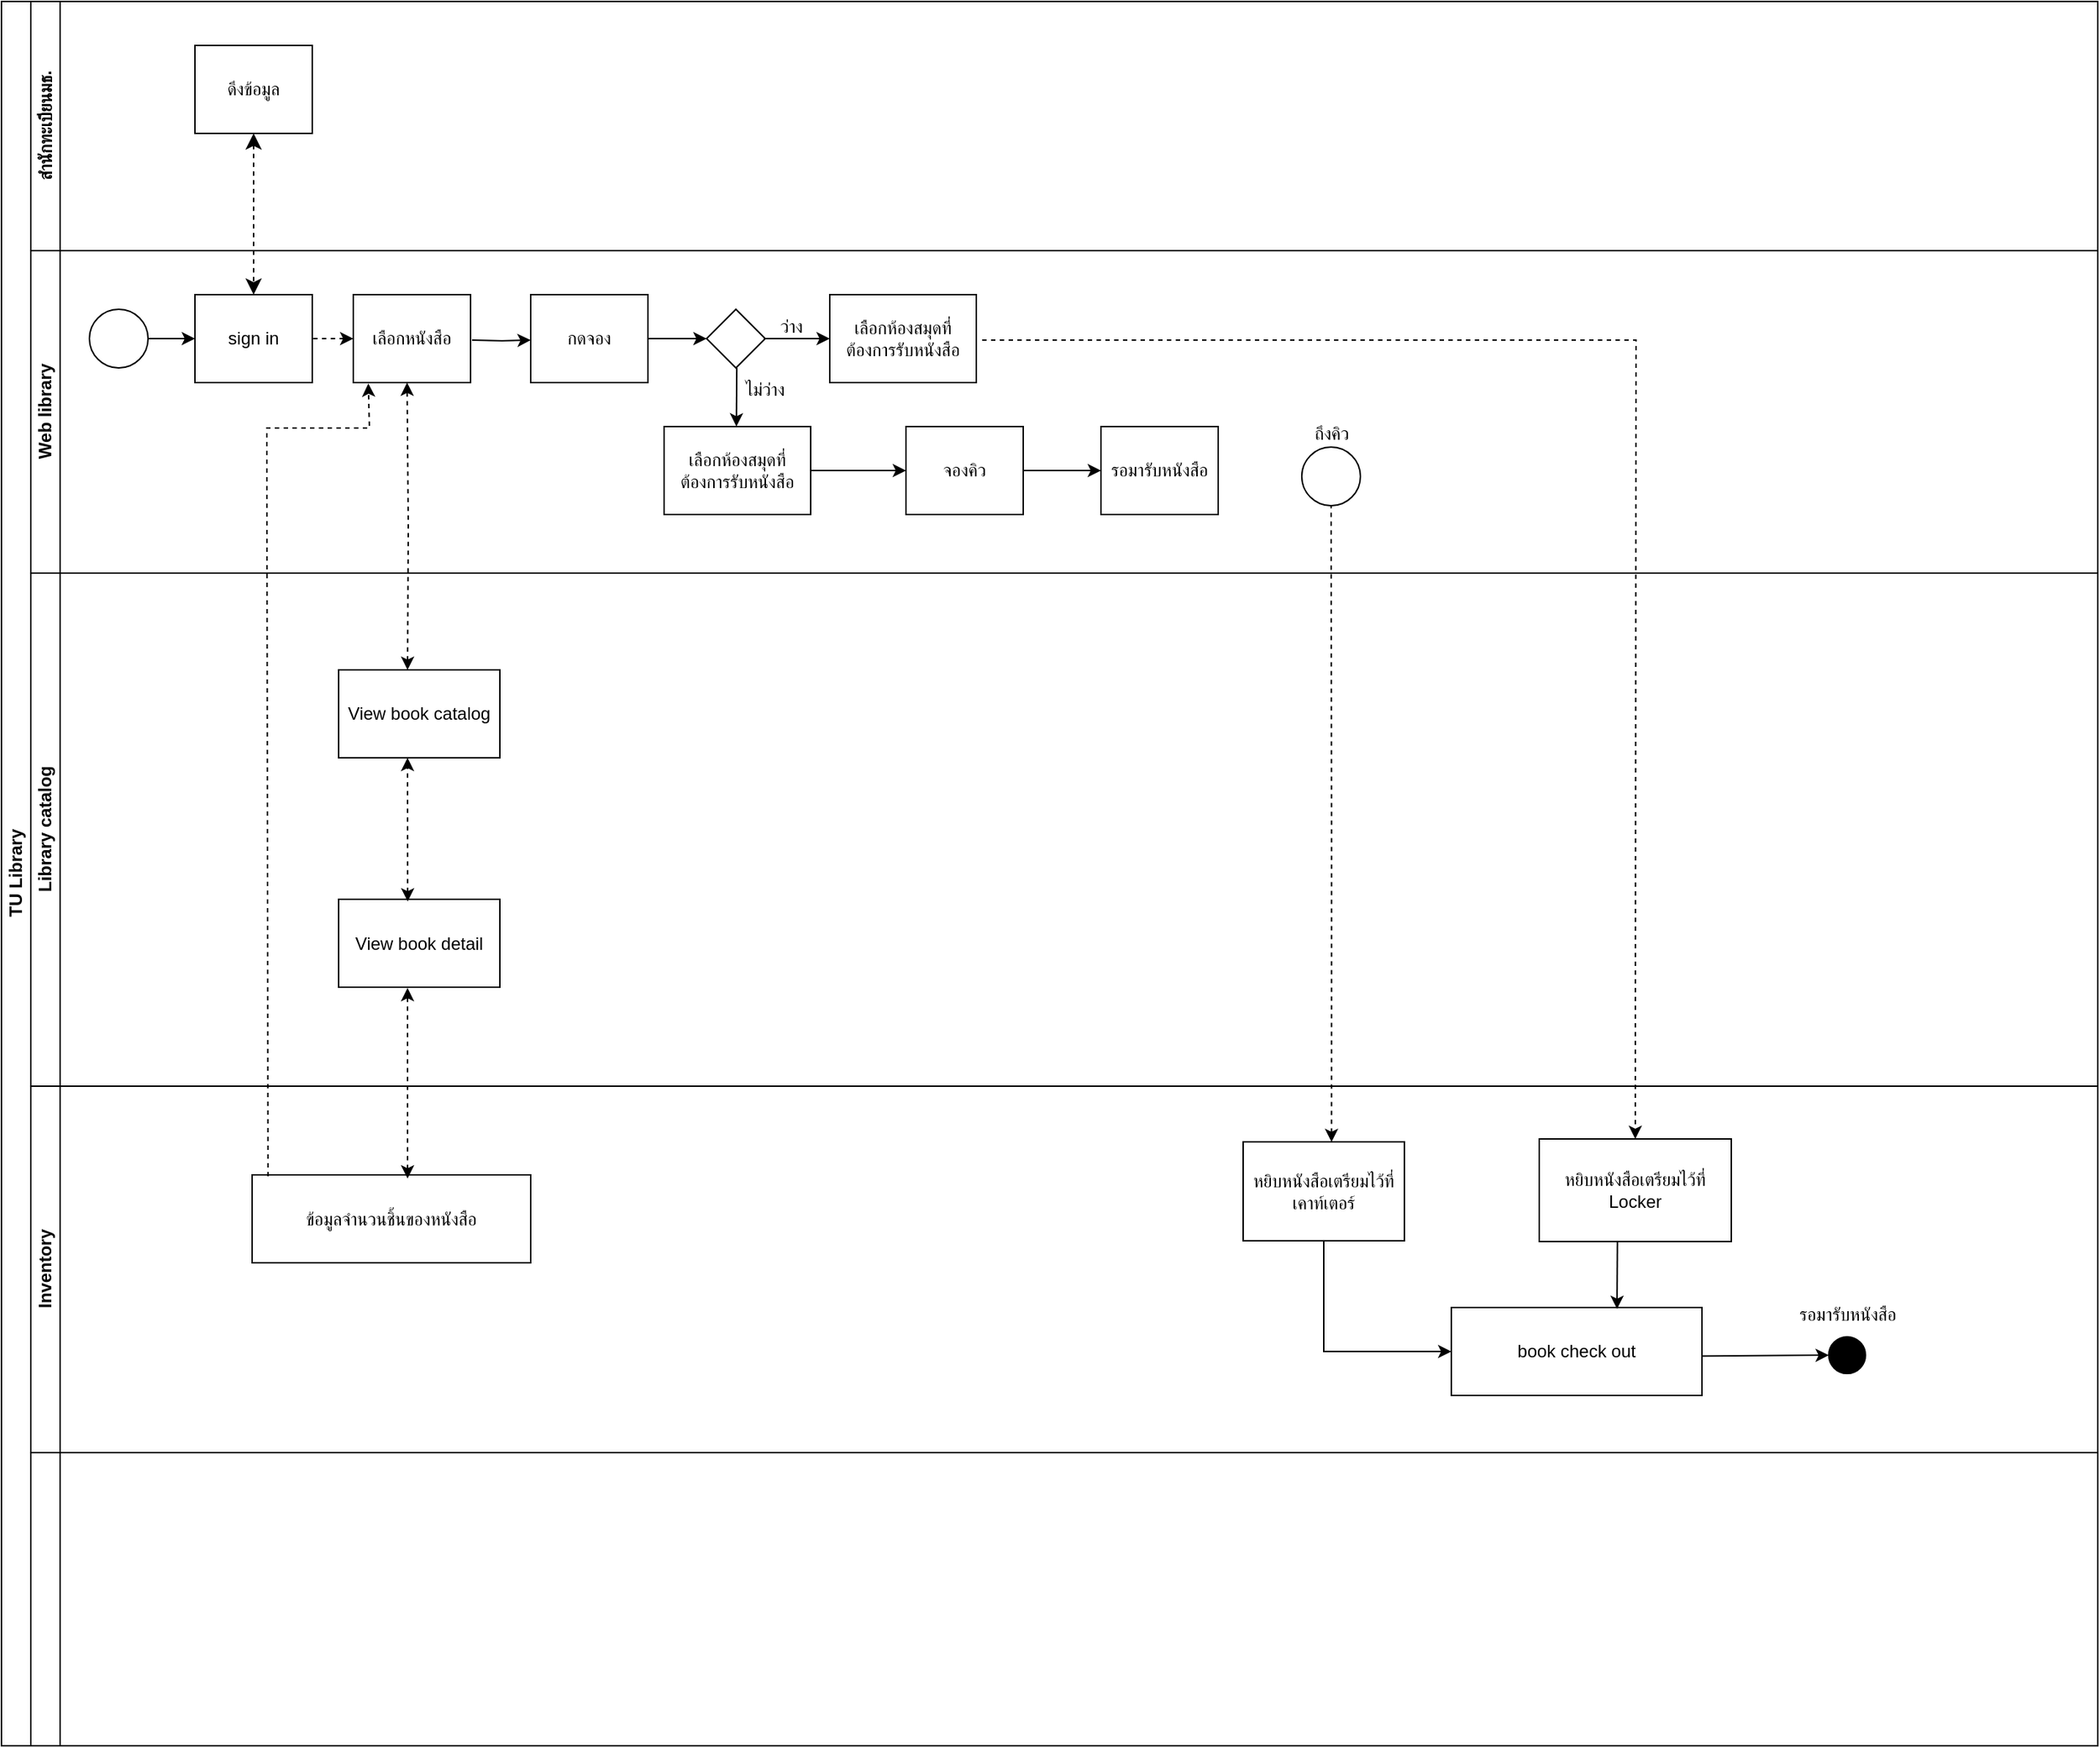 <mxfile version="24.2.2" type="github">
  <diagram id="prtHgNgQTEPvFCAcTncT" name="Page-1">
    <mxGraphModel dx="1222" dy="705" grid="1" gridSize="10" guides="1" tooltips="1" connect="1" arrows="1" fold="1" page="1" pageScale="1" pageWidth="1600" pageHeight="1200" math="0" shadow="0">
      <root>
        <mxCell id="0" />
        <mxCell id="1" parent="0" />
        <mxCell id="dNxyNK7c78bLwvsdeMH5-19" value="TU Library" style="swimlane;html=1;childLayout=stackLayout;resizeParent=1;resizeParentMax=0;horizontal=0;startSize=20;horizontalStack=0;" parent="1" vertex="1">
          <mxGeometry x="51" y="29" width="1430" height="1190" as="geometry" />
        </mxCell>
        <mxCell id="M6i8ldN1hpBLd04Djtbs-2" value="สำนักทะเบียนมธ." style="swimlane;html=1;startSize=20;horizontal=0;" parent="dNxyNK7c78bLwvsdeMH5-19" vertex="1">
          <mxGeometry x="20" width="1410" height="170" as="geometry" />
        </mxCell>
        <mxCell id="NBcu9S_2Oj-sg9Alpb2j-1" value="ดึงข้อมูล" style="rounded=0;whiteSpace=wrap;html=1;fontFamily=Helvetica;fontSize=12;fontColor=#000000;align=center;" vertex="1" parent="M6i8ldN1hpBLd04Djtbs-2">
          <mxGeometry x="112" y="30" width="80" height="60" as="geometry" />
        </mxCell>
        <mxCell id="dNxyNK7c78bLwvsdeMH5-20" value="Web library" style="swimlane;html=1;startSize=20;horizontal=0;" parent="dNxyNK7c78bLwvsdeMH5-19" vertex="1">
          <mxGeometry x="20" y="170" width="1410" height="220" as="geometry" />
        </mxCell>
        <mxCell id="dNxyNK7c78bLwvsdeMH5-33" value="" style="edgeStyle=orthogonalEdgeStyle;rounded=0;orthogonalLoop=1;jettySize=auto;html=1;endArrow=classic;endFill=1;" parent="dNxyNK7c78bLwvsdeMH5-20" source="dNxyNK7c78bLwvsdeMH5-30" edge="1">
          <mxGeometry relative="1" as="geometry">
            <mxPoint x="461" y="60" as="targetPoint" />
          </mxGeometry>
        </mxCell>
        <mxCell id="dNxyNK7c78bLwvsdeMH5-30" value="กดจอง" style="rounded=0;whiteSpace=wrap;html=1;fontFamily=Helvetica;fontSize=12;fontColor=#000000;align=center;" parent="dNxyNK7c78bLwvsdeMH5-20" vertex="1">
          <mxGeometry x="341" y="30" width="80" height="60" as="geometry" />
        </mxCell>
        <mxCell id="dNxyNK7c78bLwvsdeMH5-26" value="เลือกหนังสือ" style="rounded=0;whiteSpace=wrap;html=1;fontFamily=Helvetica;fontSize=12;fontColor=#000000;align=center;" parent="dNxyNK7c78bLwvsdeMH5-20" vertex="1">
          <mxGeometry x="220" y="30" width="80" height="60" as="geometry" />
        </mxCell>
        <mxCell id="M6i8ldN1hpBLd04Djtbs-4" value="" style="rhombus;whiteSpace=wrap;html=1;fontFamily=Helvetica;fontSize=12;fontColor=#000000;align=center;" parent="dNxyNK7c78bLwvsdeMH5-20" vertex="1">
          <mxGeometry x="461" y="40" width="40" height="40" as="geometry" />
        </mxCell>
        <mxCell id="M6i8ldN1hpBLd04Djtbs-5" value="เลือกห้องสมุดที่ต้องการรับหนังสือ" style="rounded=0;whiteSpace=wrap;html=1;fontFamily=Helvetica;fontSize=12;fontColor=#000000;align=center;" parent="dNxyNK7c78bLwvsdeMH5-20" vertex="1">
          <mxGeometry x="545" y="30" width="100" height="60" as="geometry" />
        </mxCell>
        <mxCell id="M6i8ldN1hpBLd04Djtbs-7" value="เลือกห้องสมุดที่ต้องการรับหนังสือ" style="rounded=0;whiteSpace=wrap;html=1;fontFamily=Helvetica;fontSize=12;fontColor=#000000;align=center;" parent="dNxyNK7c78bLwvsdeMH5-20" vertex="1">
          <mxGeometry x="432" y="120" width="100" height="60" as="geometry" />
        </mxCell>
        <mxCell id="M6i8ldN1hpBLd04Djtbs-8" style="edgeStyle=orthogonalEdgeStyle;rounded=0;orthogonalLoop=1;jettySize=auto;html=1;endArrow=classic;endFill=1;entryX=0.443;entryY=-0.001;entryDx=0;entryDy=0;entryPerimeter=0;" parent="dNxyNK7c78bLwvsdeMH5-20" edge="1">
          <mxGeometry relative="1" as="geometry">
            <mxPoint x="481.6" y="80" as="sourcePoint" />
            <mxPoint x="481.3" y="119.94" as="targetPoint" />
            <Array as="points" />
          </mxGeometry>
        </mxCell>
        <mxCell id="M6i8ldN1hpBLd04Djtbs-10" value="ว่าง" style="text;strokeColor=none;align=center;fillColor=none;html=1;verticalAlign=middle;whiteSpace=wrap;rounded=0;" parent="dNxyNK7c78bLwvsdeMH5-20" vertex="1">
          <mxGeometry x="489" y="37" width="60" height="30" as="geometry" />
        </mxCell>
        <mxCell id="M6i8ldN1hpBLd04Djtbs-11" value="ไม่ว่าง" style="text;strokeColor=none;align=center;fillColor=none;html=1;verticalAlign=middle;whiteSpace=wrap;rounded=0;" parent="dNxyNK7c78bLwvsdeMH5-20" vertex="1">
          <mxGeometry x="471" y="80" width="60" height="30" as="geometry" />
        </mxCell>
        <mxCell id="M6i8ldN1hpBLd04Djtbs-13" value="" style="edgeStyle=orthogonalEdgeStyle;rounded=0;orthogonalLoop=1;jettySize=auto;html=1;dashed=1;endArrow=classic;endFill=1;startArrow=classic;startFill=1;entryX=0.5;entryY=1;entryDx=0;entryDy=0;" parent="dNxyNK7c78bLwvsdeMH5-20" edge="1">
          <mxGeometry relative="1" as="geometry">
            <mxPoint x="257" y="286" as="sourcePoint" />
            <mxPoint x="256.68" y="90" as="targetPoint" />
          </mxGeometry>
        </mxCell>
        <mxCell id="M6i8ldN1hpBLd04Djtbs-17" value="" style="edgeStyle=orthogonalEdgeStyle;rounded=0;orthogonalLoop=1;jettySize=auto;html=1;endArrow=none;endFill=0;startArrow=classic;startFill=1;entryX=1;entryY=0.5;entryDx=0;entryDy=0;exitX=0;exitY=0.5;exitDx=0;exitDy=0;" parent="dNxyNK7c78bLwvsdeMH5-20" edge="1" target="M6i8ldN1hpBLd04Djtbs-7" source="M6i8ldN1hpBLd04Djtbs-16">
          <mxGeometry relative="1" as="geometry">
            <mxPoint x="482" y="470" as="sourcePoint" />
            <mxPoint x="481.76" y="180" as="targetPoint" />
          </mxGeometry>
        </mxCell>
        <mxCell id="M6i8ldN1hpBLd04Djtbs-21" value="รอมารับหนังสือ" style="rounded=0;whiteSpace=wrap;html=1;fontFamily=Helvetica;fontSize=12;fontColor=#000000;align=center;" parent="dNxyNK7c78bLwvsdeMH5-20" vertex="1">
          <mxGeometry x="730" y="120" width="80" height="60" as="geometry" />
        </mxCell>
        <mxCell id="dNxyNK7c78bLwvsdeMH5-23" value="" style="ellipse;whiteSpace=wrap;html=1;" parent="dNxyNK7c78bLwvsdeMH5-20" vertex="1">
          <mxGeometry x="40" y="40" width="40" height="40" as="geometry" />
        </mxCell>
        <mxCell id="dNxyNK7c78bLwvsdeMH5-24" value="sign in" style="rounded=0;whiteSpace=wrap;html=1;fontFamily=Helvetica;fontSize=12;fontColor=#000000;align=center;" parent="dNxyNK7c78bLwvsdeMH5-20" vertex="1">
          <mxGeometry x="112" y="30" width="80" height="60" as="geometry" />
        </mxCell>
        <mxCell id="dNxyNK7c78bLwvsdeMH5-27" value="" style="edgeStyle=orthogonalEdgeStyle;rounded=0;orthogonalLoop=1;jettySize=auto;html=1;dashed=1;endArrow=none;endFill=0;startArrow=classic;startFill=1;entryX=1;entryY=0.5;entryDx=0;entryDy=0;exitX=0;exitY=0.5;exitDx=0;exitDy=0;" parent="dNxyNK7c78bLwvsdeMH5-20" source="dNxyNK7c78bLwvsdeMH5-26" target="dNxyNK7c78bLwvsdeMH5-24" edge="1">
          <mxGeometry relative="1" as="geometry">
            <mxPoint x="205" y="-10" as="sourcePoint" />
          </mxGeometry>
        </mxCell>
        <mxCell id="dNxyNK7c78bLwvsdeMH5-25" value="" style="edgeStyle=orthogonalEdgeStyle;rounded=0;orthogonalLoop=1;jettySize=auto;html=1;" parent="dNxyNK7c78bLwvsdeMH5-20" source="dNxyNK7c78bLwvsdeMH5-23" target="dNxyNK7c78bLwvsdeMH5-24" edge="1">
          <mxGeometry relative="1" as="geometry" />
        </mxCell>
        <mxCell id="M6i8ldN1hpBLd04Djtbs-16" value="จองคิว" style="rounded=0;whiteSpace=wrap;html=1;fontFamily=Helvetica;fontSize=12;fontColor=#000000;align=center;" parent="dNxyNK7c78bLwvsdeMH5-20" vertex="1">
          <mxGeometry x="597" y="120" width="80" height="60" as="geometry" />
        </mxCell>
        <mxCell id="M6i8ldN1hpBLd04Djtbs-25" value="ถึงคิว" style="text;html=1;align=center;verticalAlign=middle;resizable=1;points=[];autosize=1;strokeColor=none;fillColor=none;movable=1;rotatable=1;deletable=1;editable=1;locked=0;connectable=1;" parent="dNxyNK7c78bLwvsdeMH5-20" vertex="1">
          <mxGeometry x="862" y="110" width="50" height="30" as="geometry" />
        </mxCell>
        <mxCell id="M6i8ldN1hpBLd04Djtbs-23" value="" style="ellipse;whiteSpace=wrap;html=1;" parent="dNxyNK7c78bLwvsdeMH5-20" vertex="1">
          <mxGeometry x="867" y="134" width="40" height="40" as="geometry" />
        </mxCell>
        <mxCell id="M6i8ldN1hpBLd04Djtbs-24" value="" style="shape=image;html=1;verticalAlign=top;verticalLabelPosition=bottom;labelBackgroundColor=#ffffff;imageAspect=0;aspect=fixed;image=https://cdn4.iconfinder.com/data/icons/48-bubbles/48/12.File-128.png" parent="dNxyNK7c78bLwvsdeMH5-20" vertex="1">
          <mxGeometry x="879" y="145" width="18" height="18" as="geometry" />
        </mxCell>
        <mxCell id="NBcu9S_2Oj-sg9Alpb2j-12" value="" style="edgeStyle=none;orthogonalLoop=1;jettySize=auto;html=1;rounded=0;exitX=1;exitY=0.5;exitDx=0;exitDy=0;entryX=0;entryY=0.5;entryDx=0;entryDy=0;" edge="1" parent="dNxyNK7c78bLwvsdeMH5-20" source="M6i8ldN1hpBLd04Djtbs-16" target="M6i8ldN1hpBLd04Djtbs-21">
          <mxGeometry width="100" relative="1" as="geometry">
            <mxPoint x="647" y="151" as="sourcePoint" />
            <mxPoint x="727" y="150" as="targetPoint" />
            <Array as="points" />
          </mxGeometry>
        </mxCell>
        <mxCell id="dNxyNK7c78bLwvsdeMH5-21" value="Library catalog" style="swimlane;html=1;startSize=20;horizontal=0;" parent="dNxyNK7c78bLwvsdeMH5-19" vertex="1">
          <mxGeometry x="20" y="390" width="1410" height="350" as="geometry" />
        </mxCell>
        <mxCell id="M6i8ldN1hpBLd04Djtbs-12" value="View book catalog" style="rounded=0;whiteSpace=wrap;html=1;fontFamily=Helvetica;fontSize=12;fontColor=#000000;align=center;" parent="dNxyNK7c78bLwvsdeMH5-21" vertex="1">
          <mxGeometry x="210" y="66" width="110" height="60" as="geometry" />
        </mxCell>
        <mxCell id="NBcu9S_2Oj-sg9Alpb2j-8" value="View book detail" style="rounded=0;whiteSpace=wrap;html=1;fontFamily=Helvetica;fontSize=12;fontColor=#000000;align=center;" vertex="1" parent="dNxyNK7c78bLwvsdeMH5-21">
          <mxGeometry x="210" y="222.5" width="110" height="60" as="geometry" />
        </mxCell>
        <mxCell id="NBcu9S_2Oj-sg9Alpb2j-10" value="" style="edgeStyle=none;orthogonalLoop=1;jettySize=auto;html=1;rounded=0;exitX=0.428;exitY=0.024;exitDx=0;exitDy=0;exitPerimeter=0;dashed=1;startArrow=classic;startFill=1;" edge="1" parent="dNxyNK7c78bLwvsdeMH5-21" source="NBcu9S_2Oj-sg9Alpb2j-8">
          <mxGeometry width="100" relative="1" as="geometry">
            <mxPoint x="257.02" y="255.98" as="sourcePoint" />
            <mxPoint x="257" y="126" as="targetPoint" />
            <Array as="points" />
          </mxGeometry>
        </mxCell>
        <mxCell id="NBcu9S_2Oj-sg9Alpb2j-3" value="Inventory" style="swimlane;html=1;startSize=20;horizontal=0;" vertex="1" parent="dNxyNK7c78bLwvsdeMH5-19">
          <mxGeometry x="20" y="740" width="1410" height="250" as="geometry" />
        </mxCell>
        <mxCell id="NBcu9S_2Oj-sg9Alpb2j-5" value="ข้อมูลจำนวนชิ้นของหนังสือ" style="rounded=0;whiteSpace=wrap;html=1;fontFamily=Helvetica;fontSize=12;fontColor=#000000;align=center;" vertex="1" parent="NBcu9S_2Oj-sg9Alpb2j-3">
          <mxGeometry x="151" y="60.5" width="190" height="60" as="geometry" />
        </mxCell>
        <mxCell id="M6i8ldN1hpBLd04Djtbs-33" value="หยิบหนังสือเตรียมไว้ที่เคาท์เตอร์" style="rounded=0;whiteSpace=wrap;html=1;fontFamily=Helvetica;fontSize=12;fontColor=#000000;align=center;" parent="NBcu9S_2Oj-sg9Alpb2j-3" vertex="1">
          <mxGeometry x="827" y="38" width="110" height="67.5" as="geometry" />
        </mxCell>
        <mxCell id="M6i8ldN1hpBLd04Djtbs-32" value="" style="ellipse;whiteSpace=wrap;html=1;fillColor=#000000;" parent="NBcu9S_2Oj-sg9Alpb2j-3" vertex="1">
          <mxGeometry x="1226.5" y="171" width="25" height="25" as="geometry" />
        </mxCell>
        <mxCell id="NBcu9S_2Oj-sg9Alpb2j-11" value="book check out" style="rounded=0;whiteSpace=wrap;html=1;fontFamily=Helvetica;fontSize=12;fontColor=#000000;align=center;" vertex="1" parent="NBcu9S_2Oj-sg9Alpb2j-3">
          <mxGeometry x="969" y="151" width="171" height="60" as="geometry" />
        </mxCell>
        <mxCell id="NBcu9S_2Oj-sg9Alpb2j-17" value="" style="edgeStyle=none;orthogonalLoop=1;jettySize=auto;html=1;rounded=0;exitX=0.5;exitY=1;exitDx=0;exitDy=0;entryX=0;entryY=0.5;entryDx=0;entryDy=0;" edge="1" parent="NBcu9S_2Oj-sg9Alpb2j-3" source="M6i8ldN1hpBLd04Djtbs-33" target="NBcu9S_2Oj-sg9Alpb2j-11">
          <mxGeometry width="100" relative="1" as="geometry">
            <mxPoint x="909" y="61" as="sourcePoint" />
            <mxPoint x="1009" y="61" as="targetPoint" />
            <Array as="points">
              <mxPoint x="882" y="181" />
            </Array>
          </mxGeometry>
        </mxCell>
        <mxCell id="M6i8ldN1hpBLd04Djtbs-39" value="รอมารับหนังสือ" style="text;html=1;align=center;verticalAlign=middle;resizable=0;points=[];autosize=1;strokeColor=none;fillColor=none;" parent="NBcu9S_2Oj-sg9Alpb2j-3" vertex="1">
          <mxGeometry x="1189" y="141" width="100" height="30" as="geometry" />
        </mxCell>
        <mxCell id="M6i8ldN1hpBLd04Djtbs-27" value="หยิบหนังสือเตรียมไว้ที่ Locker" style="rounded=0;whiteSpace=wrap;html=1;fontFamily=Helvetica;fontSize=12;fontColor=#000000;align=center;" parent="NBcu9S_2Oj-sg9Alpb2j-3" vertex="1">
          <mxGeometry x="1029" y="36" width="131" height="70" as="geometry" />
        </mxCell>
        <mxCell id="NBcu9S_2Oj-sg9Alpb2j-21" value="" style="edgeStyle=none;orthogonalLoop=1;jettySize=auto;html=1;rounded=0;entryX=0;entryY=0.5;entryDx=0;entryDy=0;exitX=1.002;exitY=0.553;exitDx=0;exitDy=0;exitPerimeter=0;" edge="1" parent="NBcu9S_2Oj-sg9Alpb2j-3" source="NBcu9S_2Oj-sg9Alpb2j-11" target="M6i8ldN1hpBLd04Djtbs-32">
          <mxGeometry width="100" relative="1" as="geometry">
            <mxPoint x="1079" y="183.31" as="sourcePoint" />
            <mxPoint x="1179" y="183.31" as="targetPoint" />
            <Array as="points" />
          </mxGeometry>
        </mxCell>
        <mxCell id="NBcu9S_2Oj-sg9Alpb2j-22" value="" style="edgeStyle=none;orthogonalLoop=1;jettySize=auto;html=1;rounded=0;entryX=0.661;entryY=0.016;entryDx=0;entryDy=0;entryPerimeter=0;exitX=0.407;exitY=1.007;exitDx=0;exitDy=0;exitPerimeter=0;" edge="1" parent="NBcu9S_2Oj-sg9Alpb2j-3" source="M6i8ldN1hpBLd04Djtbs-27" target="NBcu9S_2Oj-sg9Alpb2j-11">
          <mxGeometry width="100" relative="1" as="geometry">
            <mxPoint x="1079" y="111" as="sourcePoint" />
            <mxPoint x="1059" y="91" as="targetPoint" />
            <Array as="points" />
          </mxGeometry>
        </mxCell>
        <mxCell id="NBcu9S_2Oj-sg9Alpb2j-4" style="swimlane;html=1;startSize=20;horizontal=0;" vertex="1" parent="dNxyNK7c78bLwvsdeMH5-19">
          <mxGeometry x="20" y="990" width="1410" height="200" as="geometry" />
        </mxCell>
        <mxCell id="NBcu9S_2Oj-sg9Alpb2j-2" value="" style="edgeStyle=none;orthogonalLoop=1;jettySize=auto;html=1;endArrow=classic;startArrow=classic;endSize=8;startSize=8;rounded=0;entryX=0.5;entryY=0;entryDx=0;entryDy=0;exitX=0.5;exitY=1;exitDx=0;exitDy=0;dashed=1;" edge="1" parent="dNxyNK7c78bLwvsdeMH5-19" source="NBcu9S_2Oj-sg9Alpb2j-1" target="dNxyNK7c78bLwvsdeMH5-24">
          <mxGeometry width="100" relative="1" as="geometry">
            <mxPoint x="122" y="100" as="sourcePoint" />
            <mxPoint x="222" y="100" as="targetPoint" />
            <Array as="points" />
          </mxGeometry>
        </mxCell>
        <mxCell id="NBcu9S_2Oj-sg9Alpb2j-6" value="" style="edgeStyle=none;orthogonalLoop=1;jettySize=auto;html=1;rounded=0;exitX=0.558;exitY=0.008;exitDx=0;exitDy=0;exitPerimeter=0;dashed=1;startArrow=classic;startFill=1;" edge="1" parent="dNxyNK7c78bLwvsdeMH5-19">
          <mxGeometry width="100" relative="1" as="geometry">
            <mxPoint x="277.02" y="802.98" as="sourcePoint" />
            <mxPoint x="277" y="673" as="targetPoint" />
            <Array as="points" />
          </mxGeometry>
        </mxCell>
        <mxCell id="NBcu9S_2Oj-sg9Alpb2j-7" value="" style="edgeStyle=none;orthogonalLoop=1;jettySize=auto;html=1;rounded=0;exitX=0.057;exitY=0.017;exitDx=0;exitDy=0;exitPerimeter=0;dashed=1;entryX=0.128;entryY=1.011;entryDx=0;entryDy=0;entryPerimeter=0;" edge="1" parent="dNxyNK7c78bLwvsdeMH5-19" source="NBcu9S_2Oj-sg9Alpb2j-5" target="dNxyNK7c78bLwvsdeMH5-26">
          <mxGeometry width="100" relative="1" as="geometry">
            <mxPoint x="137" y="501" as="sourcePoint" />
            <mxPoint x="257" y="281" as="targetPoint" />
            <Array as="points">
              <mxPoint x="181" y="291" />
              <mxPoint x="251" y="291" />
            </Array>
          </mxGeometry>
        </mxCell>
        <mxCell id="M6i8ldN1hpBLd04Djtbs-26" value="" style="edgeStyle=orthogonalEdgeStyle;rounded=0;orthogonalLoop=1;jettySize=auto;html=1;dashed=1;endArrow=none;endFill=0;startArrow=classic;startFill=1;entryX=0.5;entryY=1;entryDx=0;entryDy=0;exitX=0.548;exitY=0.001;exitDx=0;exitDy=0;exitPerimeter=0;" parent="dNxyNK7c78bLwvsdeMH5-19" edge="1" target="M6i8ldN1hpBLd04Djtbs-23" source="M6i8ldN1hpBLd04Djtbs-33">
          <mxGeometry relative="1" as="geometry">
            <mxPoint x="926.75" y="421.88" as="sourcePoint" />
            <mxPoint x="926.75" y="344" as="targetPoint" />
          </mxGeometry>
        </mxCell>
        <mxCell id="M6i8ldN1hpBLd04Djtbs-3" value="" style="edgeStyle=orthogonalEdgeStyle;rounded=0;orthogonalLoop=1;jettySize=auto;html=1;endArrow=classic;endFill=1;" parent="1" edge="1">
          <mxGeometry relative="1" as="geometry">
            <mxPoint x="372" y="260" as="sourcePoint" />
            <mxPoint x="412" y="260" as="targetPoint" />
          </mxGeometry>
        </mxCell>
        <mxCell id="M6i8ldN1hpBLd04Djtbs-6" value="" style="edgeStyle=orthogonalEdgeStyle;rounded=0;orthogonalLoop=1;jettySize=auto;html=1;endArrow=classic;endFill=1;entryX=0;entryY=0.5;entryDx=0;entryDy=0;" parent="1" edge="1">
          <mxGeometry relative="1" as="geometry">
            <mxPoint x="571" y="259" as="sourcePoint" />
            <mxPoint x="616" y="259" as="targetPoint" />
          </mxGeometry>
        </mxCell>
        <mxCell id="NBcu9S_2Oj-sg9Alpb2j-19" value="" style="edgeStyle=none;orthogonalLoop=1;jettySize=auto;html=1;rounded=0;entryX=0.5;entryY=0;entryDx=0;entryDy=0;dashed=1;" edge="1" parent="1" target="M6i8ldN1hpBLd04Djtbs-27">
          <mxGeometry width="100" relative="1" as="geometry">
            <mxPoint x="720" y="260" as="sourcePoint" />
            <mxPoint x="1210" y="330" as="targetPoint" />
            <Array as="points">
              <mxPoint x="1166" y="260" />
            </Array>
          </mxGeometry>
        </mxCell>
      </root>
    </mxGraphModel>
  </diagram>
</mxfile>
